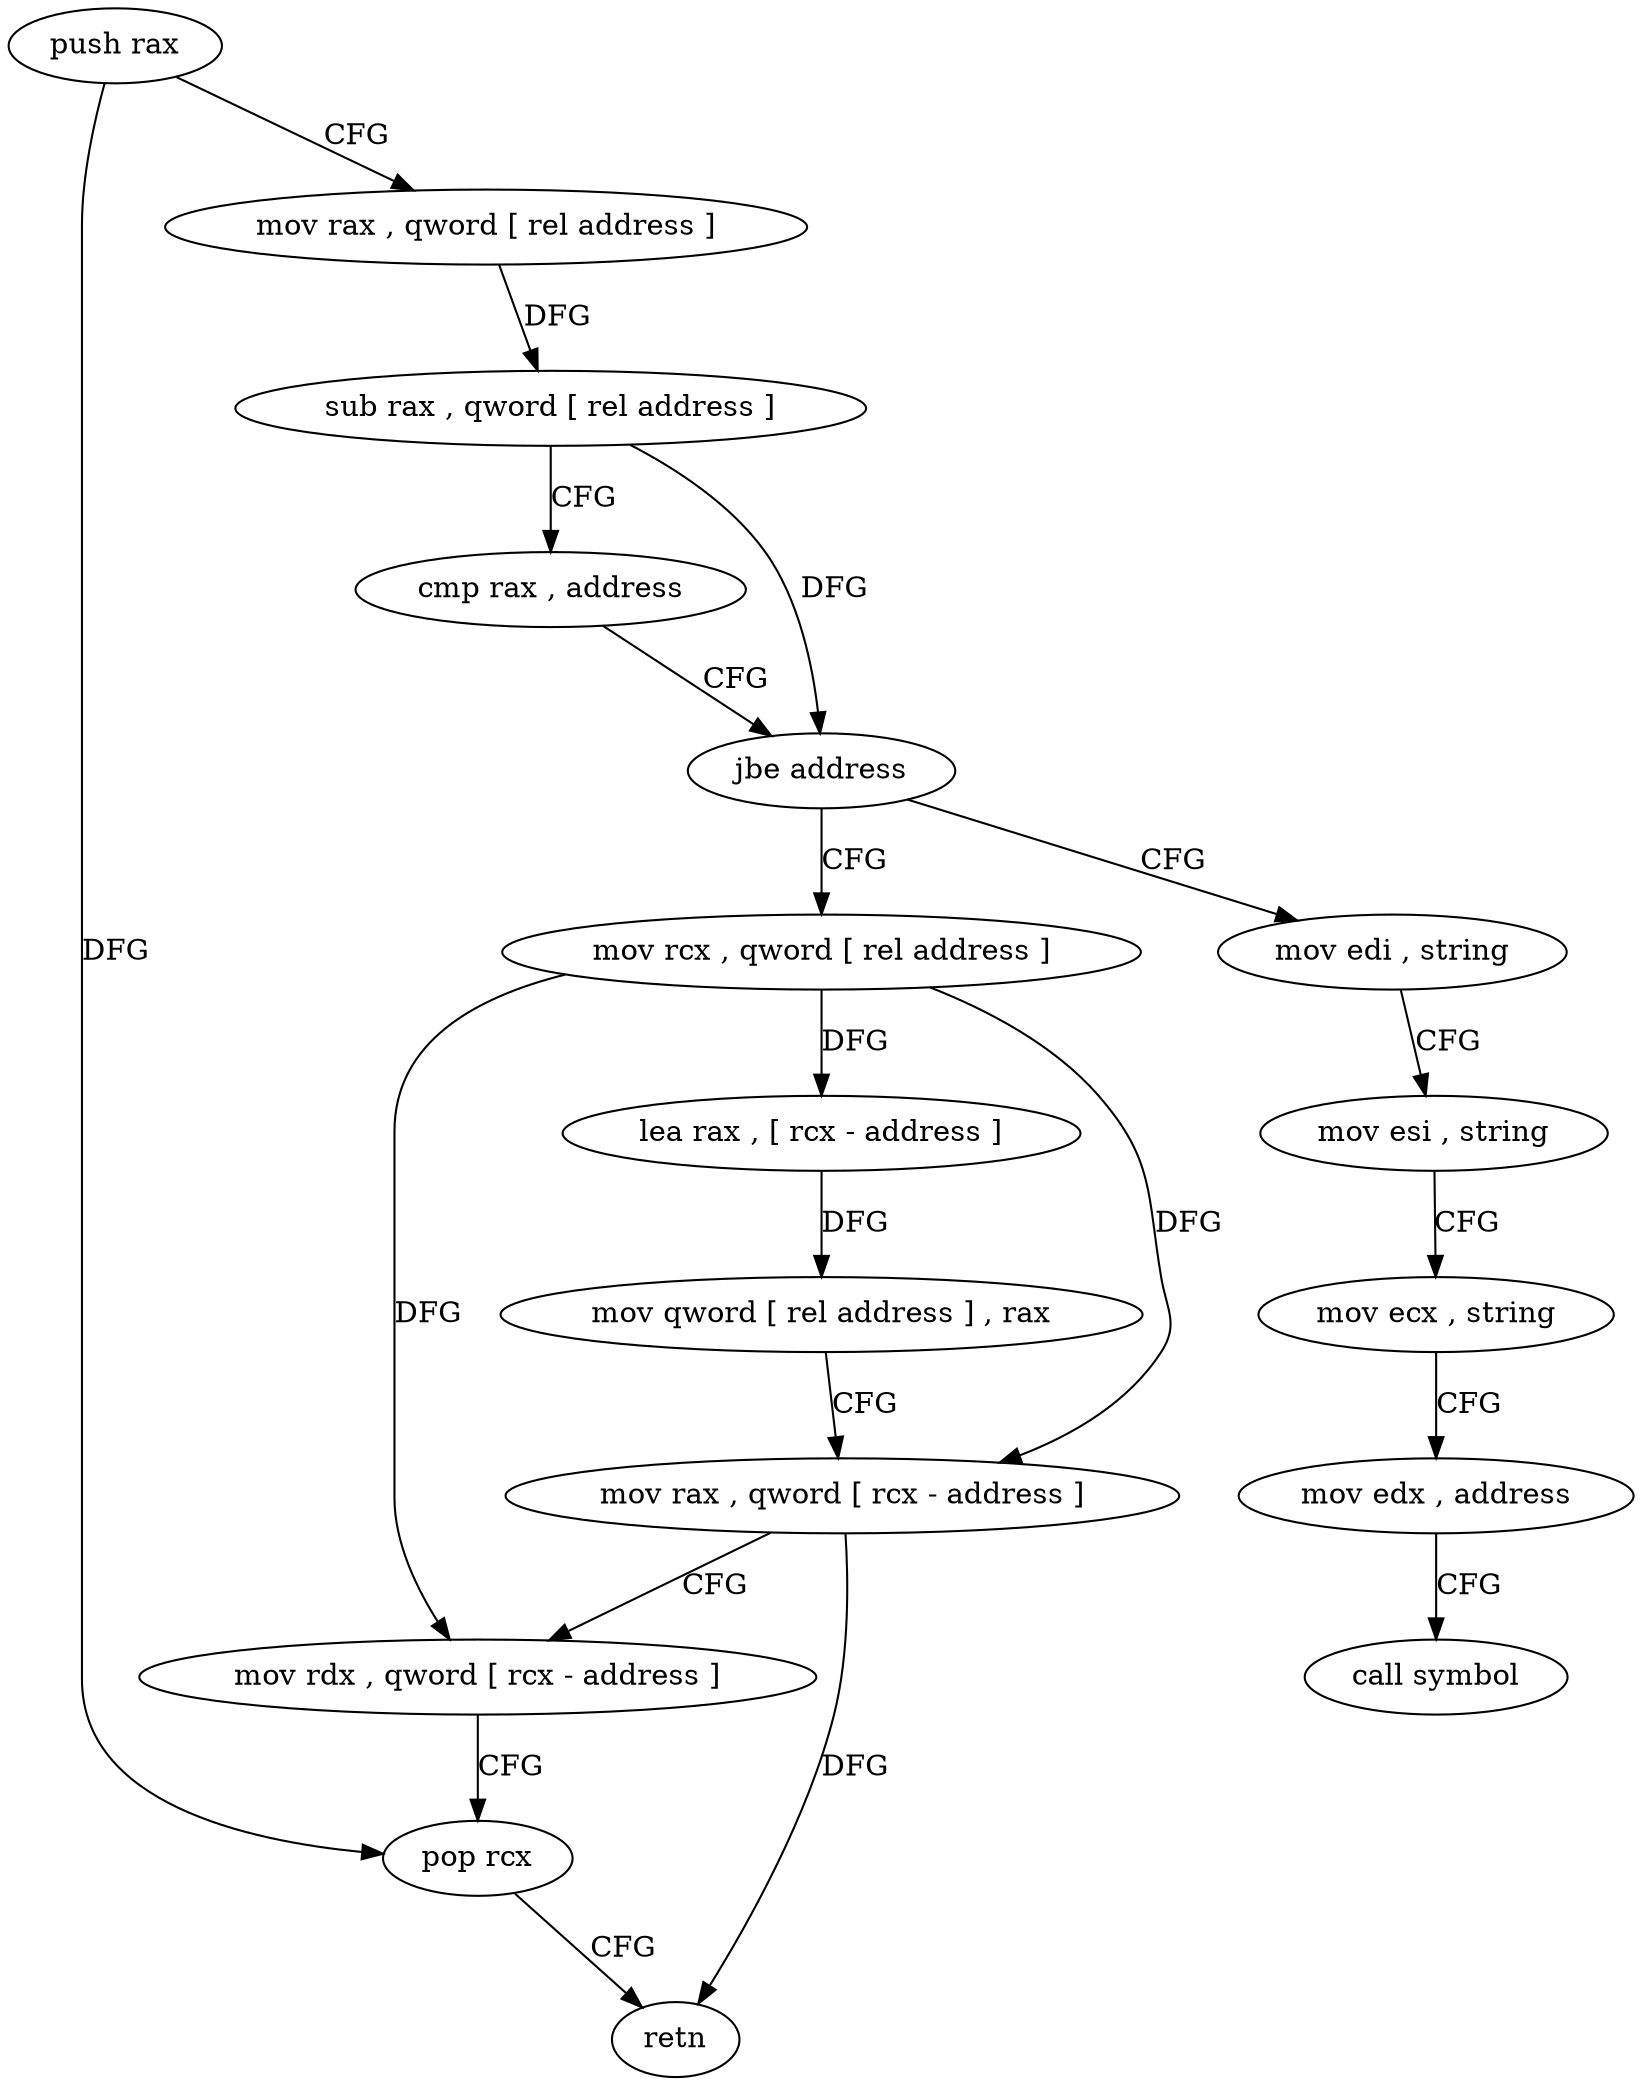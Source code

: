 digraph "func" {
"4214864" [label = "push rax" ]
"4214865" [label = "mov rax , qword [ rel address ]" ]
"4214872" [label = "sub rax , qword [ rel address ]" ]
"4214879" [label = "cmp rax , address" ]
"4214883" [label = "jbe address" ]
"4214913" [label = "mov edi , string" ]
"4214885" [label = "mov rcx , qword [ rel address ]" ]
"4214918" [label = "mov esi , string" ]
"4214923" [label = "mov ecx , string" ]
"4214928" [label = "mov edx , address" ]
"4214933" [label = "call symbol" ]
"4214892" [label = "lea rax , [ rcx - address ]" ]
"4214896" [label = "mov qword [ rel address ] , rax" ]
"4214903" [label = "mov rax , qword [ rcx - address ]" ]
"4214907" [label = "mov rdx , qword [ rcx - address ]" ]
"4214911" [label = "pop rcx" ]
"4214912" [label = "retn" ]
"4214864" -> "4214865" [ label = "CFG" ]
"4214864" -> "4214911" [ label = "DFG" ]
"4214865" -> "4214872" [ label = "DFG" ]
"4214872" -> "4214879" [ label = "CFG" ]
"4214872" -> "4214883" [ label = "DFG" ]
"4214879" -> "4214883" [ label = "CFG" ]
"4214883" -> "4214913" [ label = "CFG" ]
"4214883" -> "4214885" [ label = "CFG" ]
"4214913" -> "4214918" [ label = "CFG" ]
"4214885" -> "4214892" [ label = "DFG" ]
"4214885" -> "4214903" [ label = "DFG" ]
"4214885" -> "4214907" [ label = "DFG" ]
"4214918" -> "4214923" [ label = "CFG" ]
"4214923" -> "4214928" [ label = "CFG" ]
"4214928" -> "4214933" [ label = "CFG" ]
"4214892" -> "4214896" [ label = "DFG" ]
"4214896" -> "4214903" [ label = "CFG" ]
"4214903" -> "4214907" [ label = "CFG" ]
"4214903" -> "4214912" [ label = "DFG" ]
"4214907" -> "4214911" [ label = "CFG" ]
"4214911" -> "4214912" [ label = "CFG" ]
}
